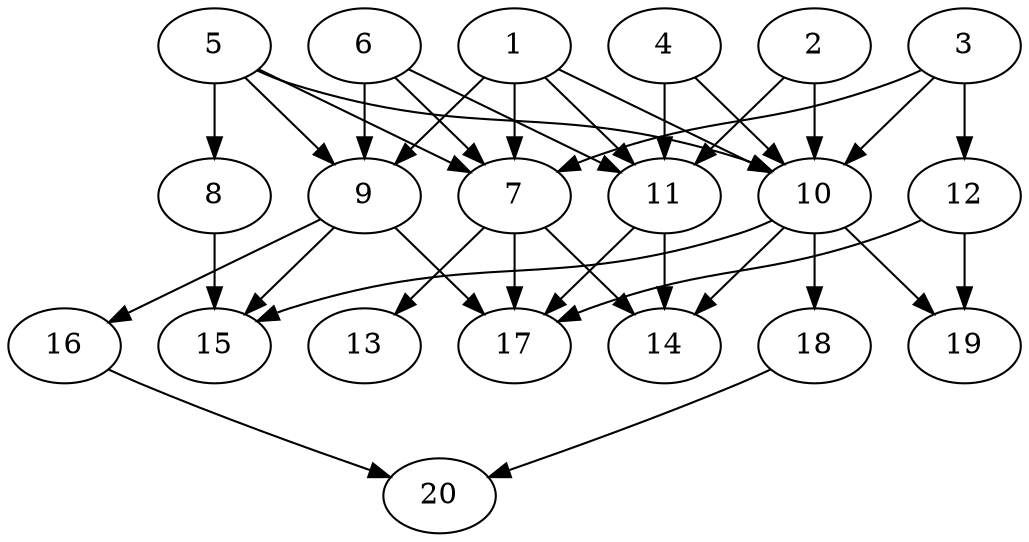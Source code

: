 // DAG automatically generated by daggen at Tue Jul 23 14:28:59 2019
// ./daggen --dot -n 20 --ccr 0.4 --fat 0.6 --regular 0.5 --density 0.7 --mindata 5242880 --maxdata 52428800 
digraph G {
  1 [size="43932160", alpha="0.17", expect_size="17572864"] 
  1 -> 7 [size ="17572864"]
  1 -> 9 [size ="17572864"]
  1 -> 10 [size ="17572864"]
  1 -> 11 [size ="17572864"]
  2 [size="80186880", alpha="0.02", expect_size="32074752"] 
  2 -> 10 [size ="32074752"]
  2 -> 11 [size ="32074752"]
  3 [size="67000320", alpha="0.00", expect_size="26800128"] 
  3 -> 7 [size ="26800128"]
  3 -> 10 [size ="26800128"]
  3 -> 12 [size ="26800128"]
  4 [size="16913920", alpha="0.06", expect_size="6765568"] 
  4 -> 10 [size ="6765568"]
  4 -> 11 [size ="6765568"]
  5 [size="117480960", alpha="0.07", expect_size="46992384"] 
  5 -> 7 [size ="46992384"]
  5 -> 8 [size ="46992384"]
  5 -> 9 [size ="46992384"]
  5 -> 10 [size ="46992384"]
  6 [size="80931840", alpha="0.07", expect_size="32372736"] 
  6 -> 7 [size ="32372736"]
  6 -> 9 [size ="32372736"]
  6 -> 11 [size ="32372736"]
  7 [size="51353600", alpha="0.06", expect_size="20541440"] 
  7 -> 13 [size ="20541440"]
  7 -> 14 [size ="20541440"]
  7 -> 17 [size ="20541440"]
  8 [size="79339520", alpha="0.07", expect_size="31735808"] 
  8 -> 15 [size ="31735808"]
  9 [size="58677760", alpha="0.20", expect_size="23471104"] 
  9 -> 15 [size ="23471104"]
  9 -> 16 [size ="23471104"]
  9 -> 17 [size ="23471104"]
  10 [size="125470720", alpha="0.16", expect_size="50188288"] 
  10 -> 14 [size ="50188288"]
  10 -> 15 [size ="50188288"]
  10 -> 18 [size ="50188288"]
  10 -> 19 [size ="50188288"]
  11 [size="42112000", alpha="0.01", expect_size="16844800"] 
  11 -> 14 [size ="16844800"]
  11 -> 17 [size ="16844800"]
  12 [size="22005760", alpha="0.06", expect_size="8802304"] 
  12 -> 17 [size ="8802304"]
  12 -> 19 [size ="8802304"]
  13 [size="36497920", alpha="0.19", expect_size="14599168"] 
  14 [size="38835200", alpha="0.11", expect_size="15534080"] 
  15 [size="73546240", alpha="0.03", expect_size="29418496"] 
  16 [size="112862720", alpha="0.15", expect_size="45145088"] 
  16 -> 20 [size ="45145088"]
  17 [size="36587520", alpha="0.09", expect_size="14635008"] 
  18 [size="74780160", alpha="0.16", expect_size="29912064"] 
  18 -> 20 [size ="29912064"]
  19 [size="118970880", alpha="0.14", expect_size="47588352"] 
  20 [size="117665280", alpha="0.05", expect_size="47066112"] 
}
